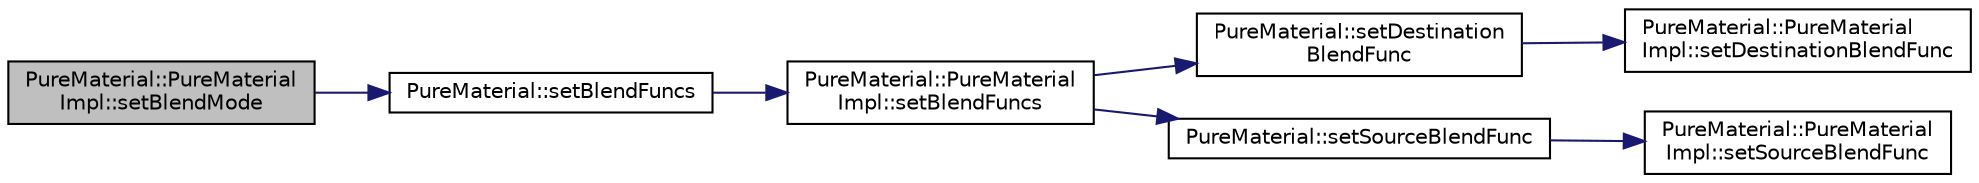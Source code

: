 digraph "PureMaterial::PureMaterialImpl::setBlendMode"
{
 // LATEX_PDF_SIZE
  edge [fontname="Helvetica",fontsize="10",labelfontname="Helvetica",labelfontsize="10"];
  node [fontname="Helvetica",fontsize="10",shape=record];
  rankdir="LR";
  Node1 [label="PureMaterial::PureMaterial\lImpl::setBlendMode",height=0.2,width=0.4,color="black", fillcolor="grey75", style="filled", fontcolor="black",tooltip=" "];
  Node1 -> Node2 [color="midnightblue",fontsize="10",style="solid",fontname="Helvetica"];
  Node2 [label="PureMaterial::setBlendFuncs",height=0.2,width=0.4,color="black", fillcolor="white", style="filled",URL="$class_pure_material.html#a2f04e9a6083d80d4917fe049cb0a9567",tooltip="Sets the blend factors on the specified level."];
  Node2 -> Node3 [color="midnightblue",fontsize="10",style="solid",fontname="Helvetica"];
  Node3 [label="PureMaterial::PureMaterial\lImpl::setBlendFuncs",height=0.2,width=0.4,color="black", fillcolor="white", style="filled",URL="$class_pure_material_1_1_pure_material_impl.html#acc25147716617fd6e9d4aa7349de13d4",tooltip=" "];
  Node3 -> Node4 [color="midnightblue",fontsize="10",style="solid",fontname="Helvetica"];
  Node4 [label="PureMaterial::setDestination\lBlendFunc",height=0.2,width=0.4,color="black", fillcolor="white", style="filled",URL="$class_pure_material.html#a5c4aea7ab6163560f6c3b3f4b629b18f",tooltip="Sets the destination blend factor on the specified level."];
  Node4 -> Node5 [color="midnightblue",fontsize="10",style="solid",fontname="Helvetica"];
  Node5 [label="PureMaterial::PureMaterial\lImpl::setDestinationBlendFunc",height=0.2,width=0.4,color="black", fillcolor="white", style="filled",URL="$class_pure_material_1_1_pure_material_impl.html#a7745dbdeb1327e4e700015a5646059f3",tooltip=" "];
  Node3 -> Node6 [color="midnightblue",fontsize="10",style="solid",fontname="Helvetica"];
  Node6 [label="PureMaterial::setSourceBlendFunc",height=0.2,width=0.4,color="black", fillcolor="white", style="filled",URL="$class_pure_material.html#a767bdfa43d6b4408a92f2df4d1c28c58",tooltip="Sets the source blend factor on the specified level."];
  Node6 -> Node7 [color="midnightblue",fontsize="10",style="solid",fontname="Helvetica"];
  Node7 [label="PureMaterial::PureMaterial\lImpl::setSourceBlendFunc",height=0.2,width=0.4,color="black", fillcolor="white", style="filled",URL="$class_pure_material_1_1_pure_material_impl.html#acae20c83d93fcda77a8b4112f58aad87",tooltip=" "];
}
